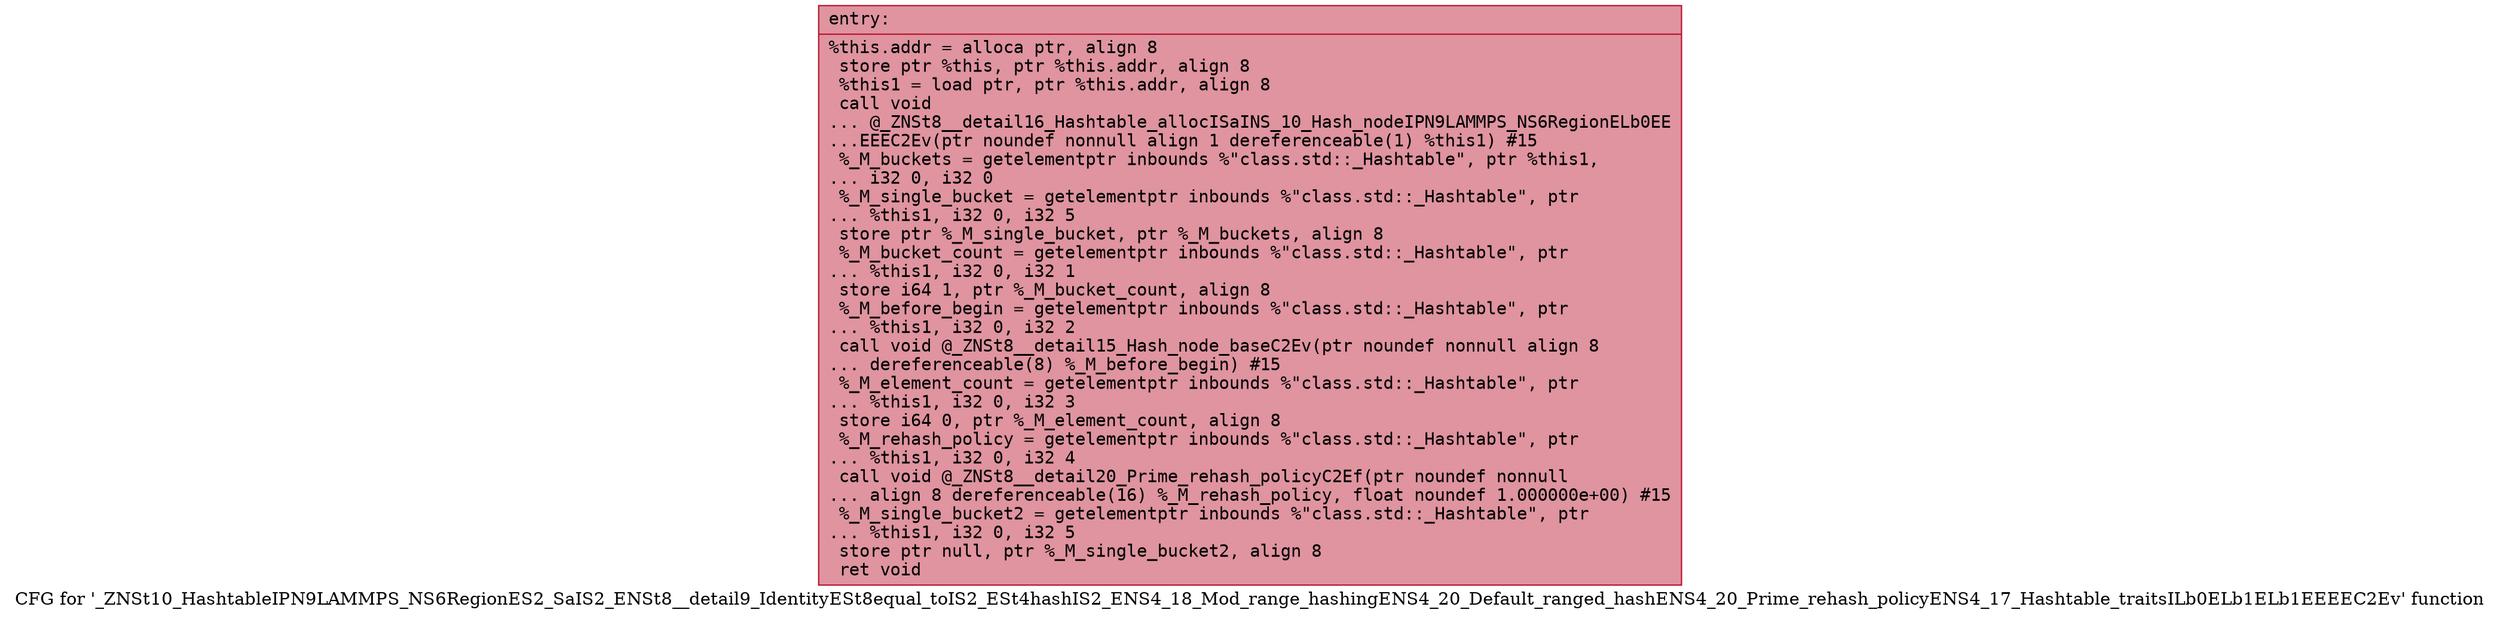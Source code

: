 digraph "CFG for '_ZNSt10_HashtableIPN9LAMMPS_NS6RegionES2_SaIS2_ENSt8__detail9_IdentityESt8equal_toIS2_ESt4hashIS2_ENS4_18_Mod_range_hashingENS4_20_Default_ranged_hashENS4_20_Prime_rehash_policyENS4_17_Hashtable_traitsILb0ELb1ELb1EEEEC2Ev' function" {
	label="CFG for '_ZNSt10_HashtableIPN9LAMMPS_NS6RegionES2_SaIS2_ENSt8__detail9_IdentityESt8equal_toIS2_ESt4hashIS2_ENS4_18_Mod_range_hashingENS4_20_Default_ranged_hashENS4_20_Prime_rehash_policyENS4_17_Hashtable_traitsILb0ELb1ELb1EEEEC2Ev' function";

	Node0x561837e97760 [shape=record,color="#b70d28ff", style=filled, fillcolor="#b70d2870" fontname="Courier",label="{entry:\l|  %this.addr = alloca ptr, align 8\l  store ptr %this, ptr %this.addr, align 8\l  %this1 = load ptr, ptr %this.addr, align 8\l  call void\l... @_ZNSt8__detail16_Hashtable_allocISaINS_10_Hash_nodeIPN9LAMMPS_NS6RegionELb0EE\l...EEEC2Ev(ptr noundef nonnull align 1 dereferenceable(1) %this1) #15\l  %_M_buckets = getelementptr inbounds %\"class.std::_Hashtable\", ptr %this1,\l... i32 0, i32 0\l  %_M_single_bucket = getelementptr inbounds %\"class.std::_Hashtable\", ptr\l... %this1, i32 0, i32 5\l  store ptr %_M_single_bucket, ptr %_M_buckets, align 8\l  %_M_bucket_count = getelementptr inbounds %\"class.std::_Hashtable\", ptr\l... %this1, i32 0, i32 1\l  store i64 1, ptr %_M_bucket_count, align 8\l  %_M_before_begin = getelementptr inbounds %\"class.std::_Hashtable\", ptr\l... %this1, i32 0, i32 2\l  call void @_ZNSt8__detail15_Hash_node_baseC2Ev(ptr noundef nonnull align 8\l... dereferenceable(8) %_M_before_begin) #15\l  %_M_element_count = getelementptr inbounds %\"class.std::_Hashtable\", ptr\l... %this1, i32 0, i32 3\l  store i64 0, ptr %_M_element_count, align 8\l  %_M_rehash_policy = getelementptr inbounds %\"class.std::_Hashtable\", ptr\l... %this1, i32 0, i32 4\l  call void @_ZNSt8__detail20_Prime_rehash_policyC2Ef(ptr noundef nonnull\l... align 8 dereferenceable(16) %_M_rehash_policy, float noundef 1.000000e+00) #15\l  %_M_single_bucket2 = getelementptr inbounds %\"class.std::_Hashtable\", ptr\l... %this1, i32 0, i32 5\l  store ptr null, ptr %_M_single_bucket2, align 8\l  ret void\l}"];
}
